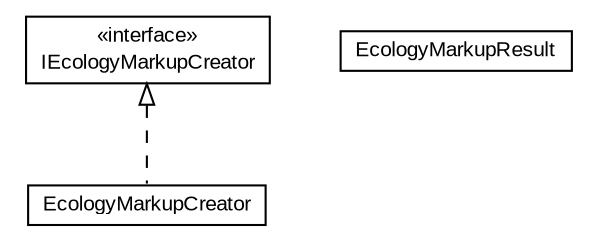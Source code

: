 #!/usr/local/bin/dot
#
# Class diagram 
# Generated by UMLGraph version R5_6-24-gf6e263 (http://www.umlgraph.org/)
#

digraph G {
	edge [fontname="arial",fontsize=10,labelfontname="arial",labelfontsize=10];
	node [fontname="arial",fontsize=10,shape=plaintext];
	nodesep=0.25;
	ranksep=0.5;
	// edu.arizona.biosemantics.semanticmarkup.markupelement.ecology.markup.IEcologyMarkupCreator
	c19556 [label=<<table title="edu.arizona.biosemantics.semanticmarkup.markupelement.ecology.markup.IEcologyMarkupCreator" border="0" cellborder="1" cellspacing="0" cellpadding="2" port="p" href="./IEcologyMarkupCreator.html">
		<tr><td><table border="0" cellspacing="0" cellpadding="1">
<tr><td align="center" balign="center"> &#171;interface&#187; </td></tr>
<tr><td align="center" balign="center"> IEcologyMarkupCreator </td></tr>
		</table></td></tr>
		</table>>, URL="./IEcologyMarkupCreator.html", fontname="arial", fontcolor="black", fontsize=10.0];
	// edu.arizona.biosemantics.semanticmarkup.markupelement.ecology.markup.EcologyMarkupResult
	c19557 [label=<<table title="edu.arizona.biosemantics.semanticmarkup.markupelement.ecology.markup.EcologyMarkupResult" border="0" cellborder="1" cellspacing="0" cellpadding="2" port="p" href="./EcologyMarkupResult.html">
		<tr><td><table border="0" cellspacing="0" cellpadding="1">
<tr><td align="center" balign="center"> EcologyMarkupResult </td></tr>
		</table></td></tr>
		</table>>, URL="./EcologyMarkupResult.html", fontname="arial", fontcolor="black", fontsize=10.0];
	// edu.arizona.biosemantics.semanticmarkup.markupelement.ecology.markup.EcologyMarkupCreator
	c19558 [label=<<table title="edu.arizona.biosemantics.semanticmarkup.markupelement.ecology.markup.EcologyMarkupCreator" border="0" cellborder="1" cellspacing="0" cellpadding="2" port="p" href="./EcologyMarkupCreator.html">
		<tr><td><table border="0" cellspacing="0" cellpadding="1">
<tr><td align="center" balign="center"> EcologyMarkupCreator </td></tr>
		</table></td></tr>
		</table>>, URL="./EcologyMarkupCreator.html", fontname="arial", fontcolor="black", fontsize=10.0];
	//edu.arizona.biosemantics.semanticmarkup.markupelement.ecology.markup.EcologyMarkupCreator implements edu.arizona.biosemantics.semanticmarkup.markupelement.ecology.markup.IEcologyMarkupCreator
	c19556:p -> c19558:p [dir=back,arrowtail=empty,style=dashed];
}

